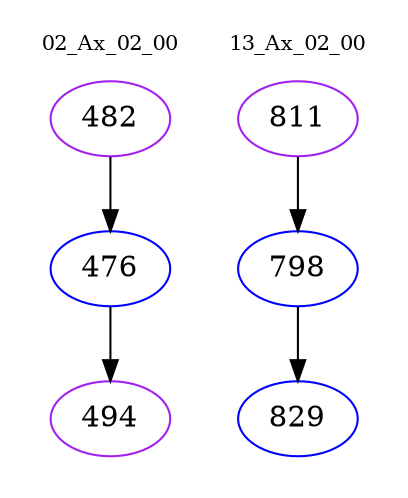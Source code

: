 digraph{
subgraph cluster_0 {
color = white
label = "02_Ax_02_00";
fontsize=10;
T0_482 [label="482", color="purple"]
T0_482 -> T0_476 [color="black"]
T0_476 [label="476", color="blue"]
T0_476 -> T0_494 [color="black"]
T0_494 [label="494", color="purple"]
}
subgraph cluster_1 {
color = white
label = "13_Ax_02_00";
fontsize=10;
T1_811 [label="811", color="purple"]
T1_811 -> T1_798 [color="black"]
T1_798 [label="798", color="blue"]
T1_798 -> T1_829 [color="black"]
T1_829 [label="829", color="blue"]
}
}
